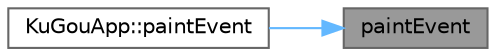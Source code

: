 digraph "paintEvent"
{
 // LATEX_PDF_SIZE
  bgcolor="transparent";
  edge [fontname=Helvetica,fontsize=10,labelfontname=Helvetica,labelfontsize=10];
  node [fontname=Helvetica,fontsize=10,shape=box,height=0.2,width=0.4];
  rankdir="RL";
  Node1 [id="Node000001",label="paintEvent",height=0.2,width=0.4,color="gray40", fillcolor="grey60", style="filled", fontcolor="black",tooltip="重写绘制事件，绘制窗口阴影"];
  Node1 -> Node2 [id="edge1_Node000001_Node000002",dir="back",color="steelblue1",style="solid",tooltip=" "];
  Node2 [id="Node000002",label="KuGouApp::paintEvent",height=0.2,width=0.4,color="grey40", fillcolor="white", style="filled",URL="$class_ku_gou_app.html#ad0c46958bfd7ba4df70598d4ef29ce8d",tooltip="绘制事件"];
}
